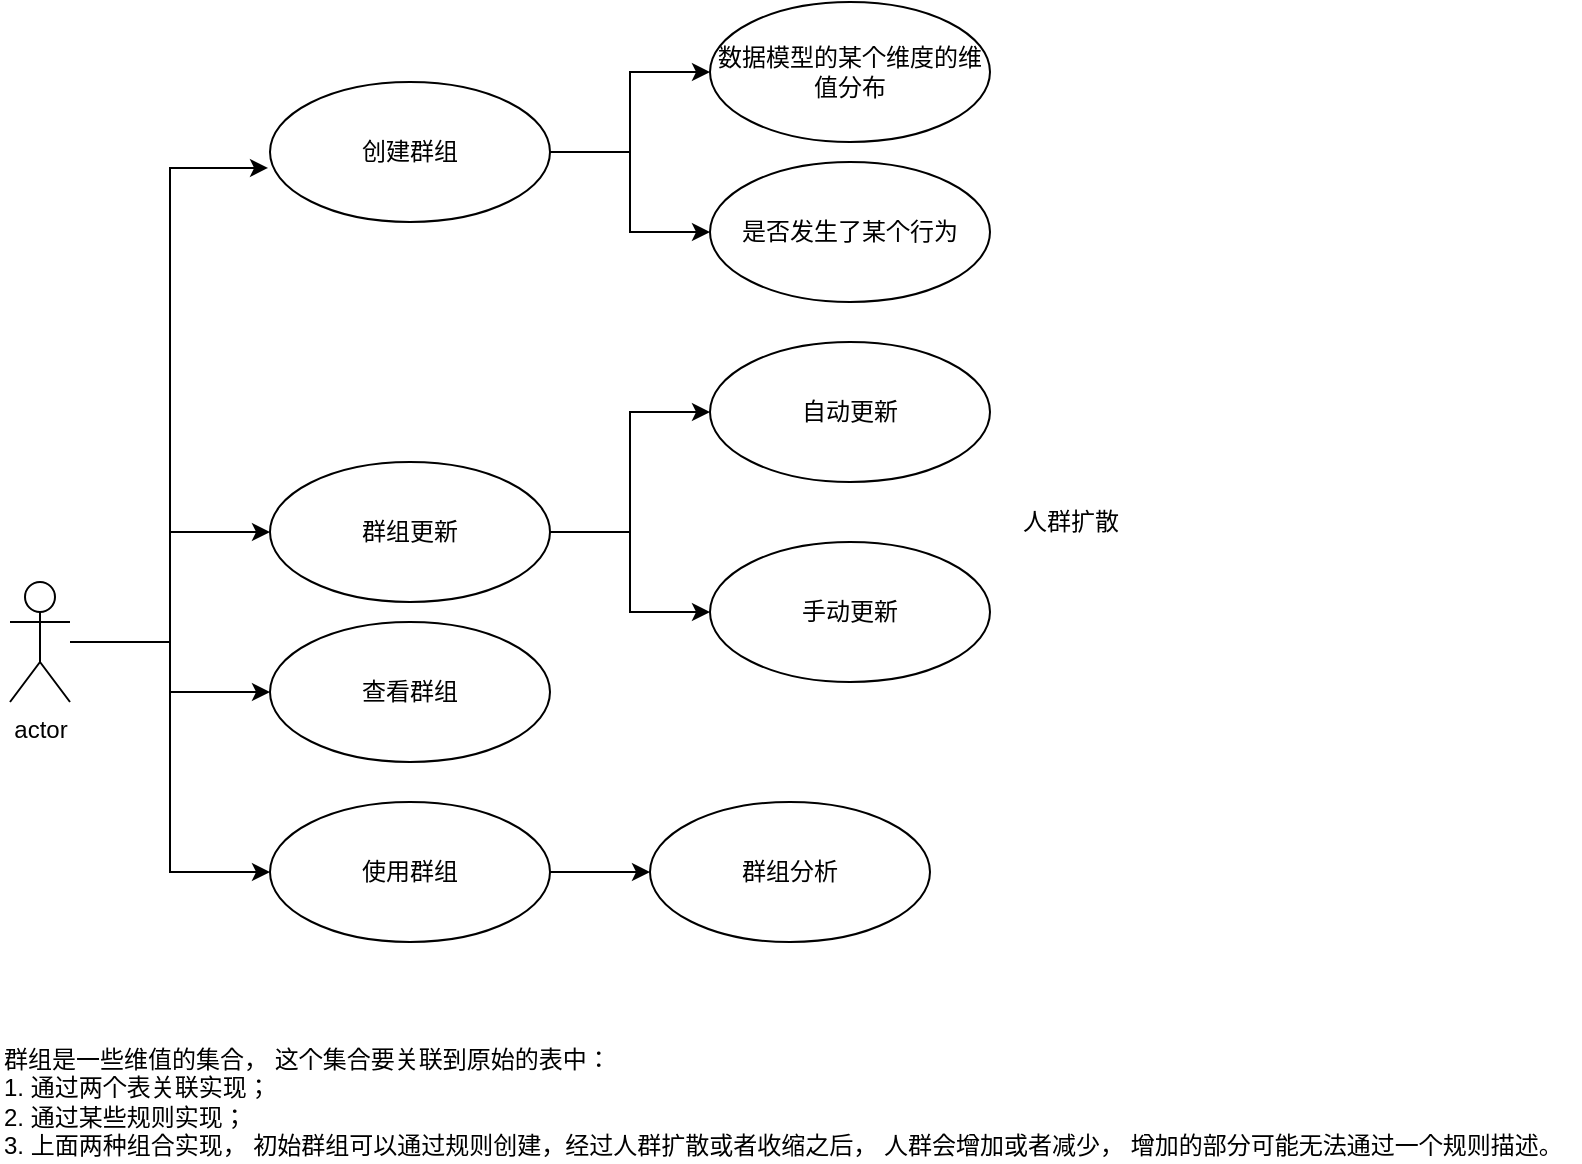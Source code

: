 <mxfile version="17.2.5" type="github">
  <diagram id="C5RBs43oDa-KdzZeNtuy" name="Page-1">
    <mxGraphModel dx="1697" dy="2078" grid="1" gridSize="10" guides="1" tooltips="1" connect="1" arrows="1" fold="1" page="1" pageScale="1" pageWidth="827" pageHeight="1169" math="0" shadow="0">
      <root>
        <mxCell id="WIyWlLk6GJQsqaUBKTNV-0" />
        <mxCell id="WIyWlLk6GJQsqaUBKTNV-1" parent="WIyWlLk6GJQsqaUBKTNV-0" />
        <mxCell id="D-e-R-aruEi9n4A513Or-5" style="edgeStyle=orthogonalEdgeStyle;rounded=0;orthogonalLoop=1;jettySize=auto;html=1;entryX=-0.007;entryY=0.614;entryDx=0;entryDy=0;entryPerimeter=0;" edge="1" parent="WIyWlLk6GJQsqaUBKTNV-1" source="D-e-R-aruEi9n4A513Or-0" target="D-e-R-aruEi9n4A513Or-1">
          <mxGeometry relative="1" as="geometry" />
        </mxCell>
        <mxCell id="D-e-R-aruEi9n4A513Or-6" style="edgeStyle=orthogonalEdgeStyle;rounded=0;orthogonalLoop=1;jettySize=auto;html=1;" edge="1" parent="WIyWlLk6GJQsqaUBKTNV-1" source="D-e-R-aruEi9n4A513Or-0" target="D-e-R-aruEi9n4A513Or-2">
          <mxGeometry relative="1" as="geometry" />
        </mxCell>
        <mxCell id="D-e-R-aruEi9n4A513Or-8" style="edgeStyle=orthogonalEdgeStyle;rounded=0;orthogonalLoop=1;jettySize=auto;html=1;entryX=0;entryY=0.5;entryDx=0;entryDy=0;" edge="1" parent="WIyWlLk6GJQsqaUBKTNV-1" source="D-e-R-aruEi9n4A513Or-0" target="D-e-R-aruEi9n4A513Or-4">
          <mxGeometry relative="1" as="geometry" />
        </mxCell>
        <mxCell id="D-e-R-aruEi9n4A513Or-19" style="edgeStyle=orthogonalEdgeStyle;rounded=0;orthogonalLoop=1;jettySize=auto;html=1;" edge="1" parent="WIyWlLk6GJQsqaUBKTNV-1" source="D-e-R-aruEi9n4A513Or-0" target="D-e-R-aruEi9n4A513Or-18">
          <mxGeometry relative="1" as="geometry" />
        </mxCell>
        <mxCell id="D-e-R-aruEi9n4A513Or-0" value="actor" style="shape=umlActor;verticalLabelPosition=bottom;verticalAlign=top;html=1;" vertex="1" parent="WIyWlLk6GJQsqaUBKTNV-1">
          <mxGeometry x="190" y="170" width="30" height="60" as="geometry" />
        </mxCell>
        <mxCell id="D-e-R-aruEi9n4A513Or-14" value="" style="edgeStyle=orthogonalEdgeStyle;rounded=0;orthogonalLoop=1;jettySize=auto;html=1;" edge="1" parent="WIyWlLk6GJQsqaUBKTNV-1" source="D-e-R-aruEi9n4A513Or-1" target="D-e-R-aruEi9n4A513Or-13">
          <mxGeometry relative="1" as="geometry" />
        </mxCell>
        <mxCell id="D-e-R-aruEi9n4A513Or-16" style="edgeStyle=orthogonalEdgeStyle;rounded=0;orthogonalLoop=1;jettySize=auto;html=1;entryX=0;entryY=0.5;entryDx=0;entryDy=0;" edge="1" parent="WIyWlLk6GJQsqaUBKTNV-1" source="D-e-R-aruEi9n4A513Or-1" target="D-e-R-aruEi9n4A513Or-15">
          <mxGeometry relative="1" as="geometry" />
        </mxCell>
        <mxCell id="D-e-R-aruEi9n4A513Or-1" value="创建群组" style="ellipse;whiteSpace=wrap;html=1;" vertex="1" parent="WIyWlLk6GJQsqaUBKTNV-1">
          <mxGeometry x="320" y="-80" width="140" height="70" as="geometry" />
        </mxCell>
        <mxCell id="D-e-R-aruEi9n4A513Or-2" value="查看群组" style="ellipse;whiteSpace=wrap;html=1;" vertex="1" parent="WIyWlLk6GJQsqaUBKTNV-1">
          <mxGeometry x="320" y="190" width="140" height="70" as="geometry" />
        </mxCell>
        <mxCell id="D-e-R-aruEi9n4A513Or-10" style="edgeStyle=orthogonalEdgeStyle;rounded=0;orthogonalLoop=1;jettySize=auto;html=1;" edge="1" parent="WIyWlLk6GJQsqaUBKTNV-1" source="D-e-R-aruEi9n4A513Or-4" target="D-e-R-aruEi9n4A513Or-9">
          <mxGeometry relative="1" as="geometry" />
        </mxCell>
        <mxCell id="D-e-R-aruEi9n4A513Or-4" value="使用群组" style="ellipse;whiteSpace=wrap;html=1;" vertex="1" parent="WIyWlLk6GJQsqaUBKTNV-1">
          <mxGeometry x="320" y="280" width="140" height="70" as="geometry" />
        </mxCell>
        <mxCell id="D-e-R-aruEi9n4A513Or-9" value="群组分析" style="ellipse;whiteSpace=wrap;html=1;" vertex="1" parent="WIyWlLk6GJQsqaUBKTNV-1">
          <mxGeometry x="510" y="280" width="140" height="70" as="geometry" />
        </mxCell>
        <mxCell id="D-e-R-aruEi9n4A513Or-12" value="群组是一些维值的集合， 这个集合要关联到原始的表中：&lt;br&gt;1. 通过两个表关联实现；&lt;br&gt;&lt;div&gt;&lt;span&gt;2. 通过某些规则实现；&lt;/span&gt;&lt;/div&gt;&lt;div&gt;&lt;span&gt;3. 上面两种组合实现， 初始群组可以通过规则创建，经过人群扩散或者收缩之后， 人群会增加或者减少， 增加的部分可能无法通过一个规则描述。&lt;/span&gt;&lt;/div&gt;" style="text;html=1;align=left;verticalAlign=middle;resizable=0;points=[];autosize=1;strokeColor=none;fillColor=none;" vertex="1" parent="WIyWlLk6GJQsqaUBKTNV-1">
          <mxGeometry x="185" y="400" width="790" height="60" as="geometry" />
        </mxCell>
        <mxCell id="D-e-R-aruEi9n4A513Or-13" value="数据模型的某个维度的维值分布" style="ellipse;whiteSpace=wrap;html=1;" vertex="1" parent="WIyWlLk6GJQsqaUBKTNV-1">
          <mxGeometry x="540" y="-120" width="140" height="70" as="geometry" />
        </mxCell>
        <mxCell id="D-e-R-aruEi9n4A513Or-15" value="是否发生了某个行为" style="ellipse;whiteSpace=wrap;html=1;" vertex="1" parent="WIyWlLk6GJQsqaUBKTNV-1">
          <mxGeometry x="540" y="-40" width="140" height="70" as="geometry" />
        </mxCell>
        <mxCell id="D-e-R-aruEi9n4A513Or-20" style="edgeStyle=orthogonalEdgeStyle;rounded=0;orthogonalLoop=1;jettySize=auto;html=1;entryX=0;entryY=0.5;entryDx=0;entryDy=0;" edge="1" parent="WIyWlLk6GJQsqaUBKTNV-1" source="D-e-R-aruEi9n4A513Or-18" target="D-e-R-aruEi9n4A513Or-22">
          <mxGeometry relative="1" as="geometry">
            <mxPoint x="540" y="145" as="targetPoint" />
          </mxGeometry>
        </mxCell>
        <mxCell id="D-e-R-aruEi9n4A513Or-23" style="edgeStyle=orthogonalEdgeStyle;rounded=0;orthogonalLoop=1;jettySize=auto;html=1;" edge="1" parent="WIyWlLk6GJQsqaUBKTNV-1" source="D-e-R-aruEi9n4A513Or-18" target="D-e-R-aruEi9n4A513Or-21">
          <mxGeometry relative="1" as="geometry" />
        </mxCell>
        <mxCell id="D-e-R-aruEi9n4A513Or-18" value="群组更新" style="ellipse;whiteSpace=wrap;html=1;" vertex="1" parent="WIyWlLk6GJQsqaUBKTNV-1">
          <mxGeometry x="320" y="110" width="140" height="70" as="geometry" />
        </mxCell>
        <mxCell id="D-e-R-aruEi9n4A513Or-21" value="自动更新" style="ellipse;whiteSpace=wrap;html=1;" vertex="1" parent="WIyWlLk6GJQsqaUBKTNV-1">
          <mxGeometry x="540" y="50" width="140" height="70" as="geometry" />
        </mxCell>
        <mxCell id="D-e-R-aruEi9n4A513Or-22" value="手动更新" style="ellipse;whiteSpace=wrap;html=1;" vertex="1" parent="WIyWlLk6GJQsqaUBKTNV-1">
          <mxGeometry x="540" y="150" width="140" height="70" as="geometry" />
        </mxCell>
        <mxCell id="D-e-R-aruEi9n4A513Or-24" value="人群扩散" style="text;html=1;align=center;verticalAlign=middle;resizable=0;points=[];autosize=1;strokeColor=none;fillColor=none;" vertex="1" parent="WIyWlLk6GJQsqaUBKTNV-1">
          <mxGeometry x="690" y="130" width="60" height="20" as="geometry" />
        </mxCell>
      </root>
    </mxGraphModel>
  </diagram>
</mxfile>

